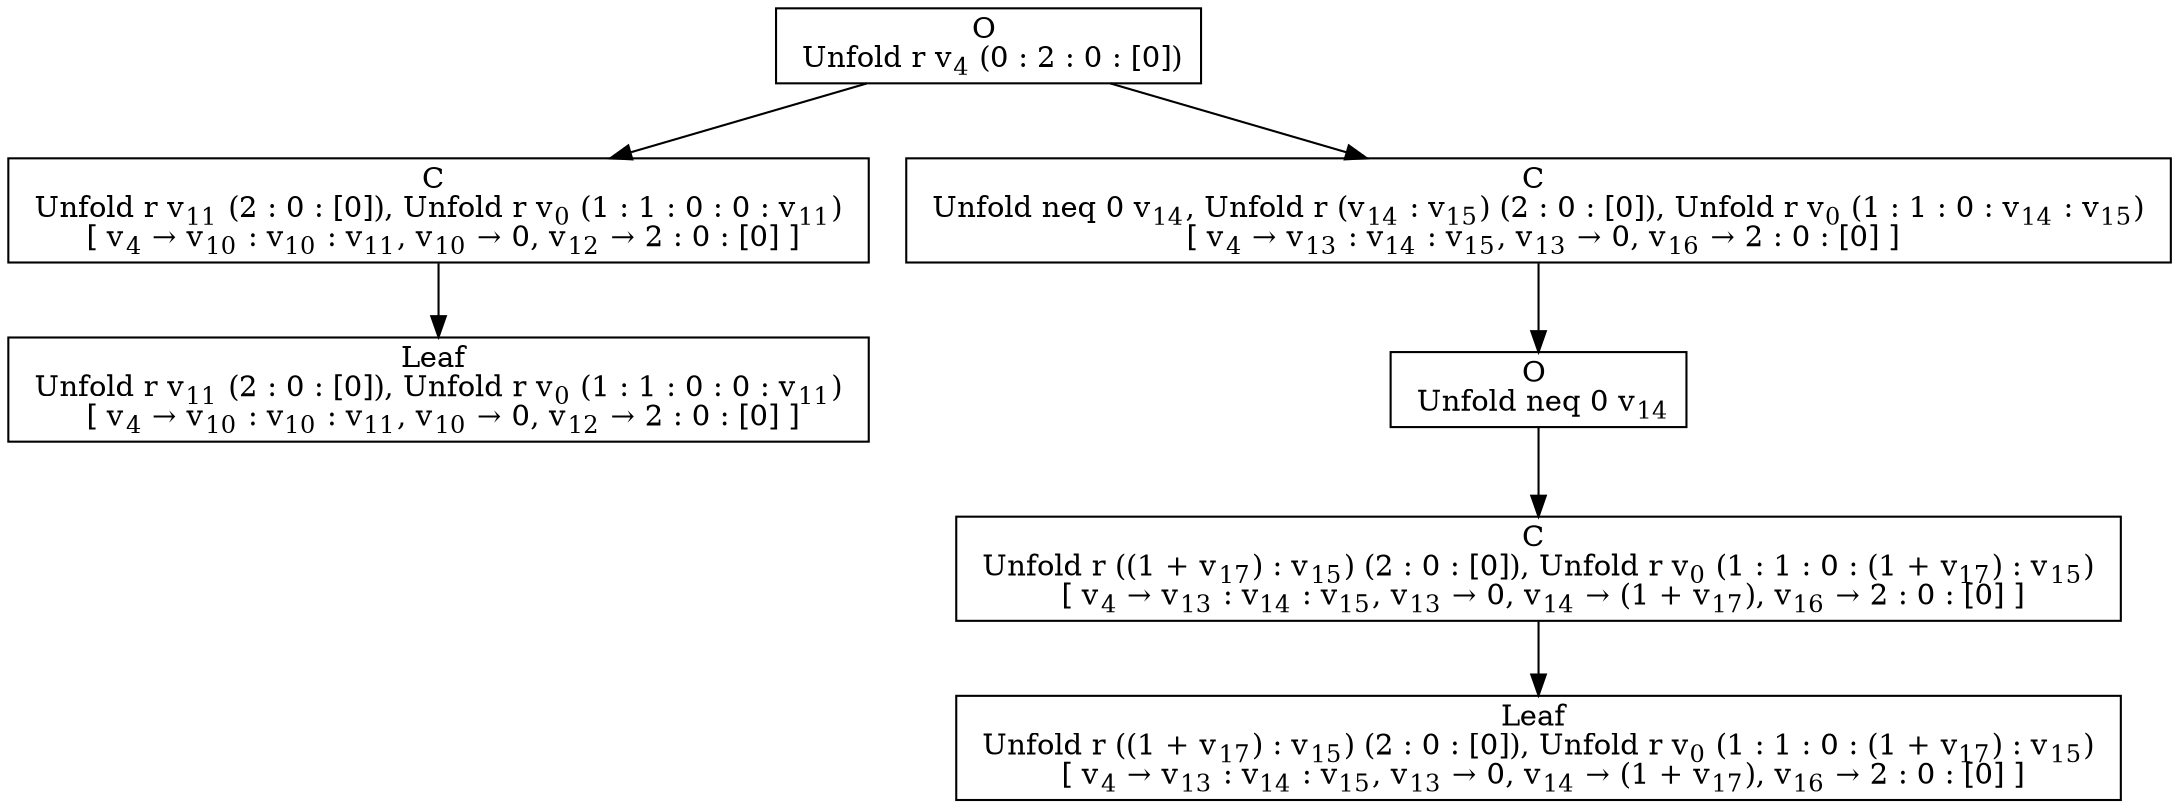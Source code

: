 digraph {
    graph [rankdir=TB
          ,bgcolor=transparent];
    node [shape=box
         ,fillcolor=white
         ,style=filled];
    0 [label=<O <BR/> Unfold r v<SUB>4</SUB> (0 : 2 : 0 : [0])>];
    1 [label=<C <BR/> Unfold r v<SUB>11</SUB> (2 : 0 : [0]), Unfold r v<SUB>0</SUB> (1 : 1 : 0 : 0 : v<SUB>11</SUB>) <BR/>  [ v<SUB>4</SUB> &rarr; v<SUB>10</SUB> : v<SUB>10</SUB> : v<SUB>11</SUB>, v<SUB>10</SUB> &rarr; 0, v<SUB>12</SUB> &rarr; 2 : 0 : [0] ] >];
    2 [label=<C <BR/> Unfold neq 0 v<SUB>14</SUB>, Unfold r (v<SUB>14</SUB> : v<SUB>15</SUB>) (2 : 0 : [0]), Unfold r v<SUB>0</SUB> (1 : 1 : 0 : v<SUB>14</SUB> : v<SUB>15</SUB>) <BR/>  [ v<SUB>4</SUB> &rarr; v<SUB>13</SUB> : v<SUB>14</SUB> : v<SUB>15</SUB>, v<SUB>13</SUB> &rarr; 0, v<SUB>16</SUB> &rarr; 2 : 0 : [0] ] >];
    3 [label=<Leaf <BR/> Unfold r v<SUB>11</SUB> (2 : 0 : [0]), Unfold r v<SUB>0</SUB> (1 : 1 : 0 : 0 : v<SUB>11</SUB>) <BR/>  [ v<SUB>4</SUB> &rarr; v<SUB>10</SUB> : v<SUB>10</SUB> : v<SUB>11</SUB>, v<SUB>10</SUB> &rarr; 0, v<SUB>12</SUB> &rarr; 2 : 0 : [0] ] >];
    4 [label=<O <BR/> Unfold neq 0 v<SUB>14</SUB>>];
    5 [label=<C <BR/> Unfold r ((1 + v<SUB>17</SUB>) : v<SUB>15</SUB>) (2 : 0 : [0]), Unfold r v<SUB>0</SUB> (1 : 1 : 0 : (1 + v<SUB>17</SUB>) : v<SUB>15</SUB>) <BR/>  [ v<SUB>4</SUB> &rarr; v<SUB>13</SUB> : v<SUB>14</SUB> : v<SUB>15</SUB>, v<SUB>13</SUB> &rarr; 0, v<SUB>14</SUB> &rarr; (1 + v<SUB>17</SUB>), v<SUB>16</SUB> &rarr; 2 : 0 : [0] ] >];
    6 [label=<Leaf <BR/> Unfold r ((1 + v<SUB>17</SUB>) : v<SUB>15</SUB>) (2 : 0 : [0]), Unfold r v<SUB>0</SUB> (1 : 1 : 0 : (1 + v<SUB>17</SUB>) : v<SUB>15</SUB>) <BR/>  [ v<SUB>4</SUB> &rarr; v<SUB>13</SUB> : v<SUB>14</SUB> : v<SUB>15</SUB>, v<SUB>13</SUB> &rarr; 0, v<SUB>14</SUB> &rarr; (1 + v<SUB>17</SUB>), v<SUB>16</SUB> &rarr; 2 : 0 : [0] ] >];
    0 -> 1 [label=""];
    0 -> 2 [label=""];
    1 -> 3 [label=""];
    2 -> 4 [label=""];
    4 -> 5 [label=""];
    5 -> 6 [label=""];
}